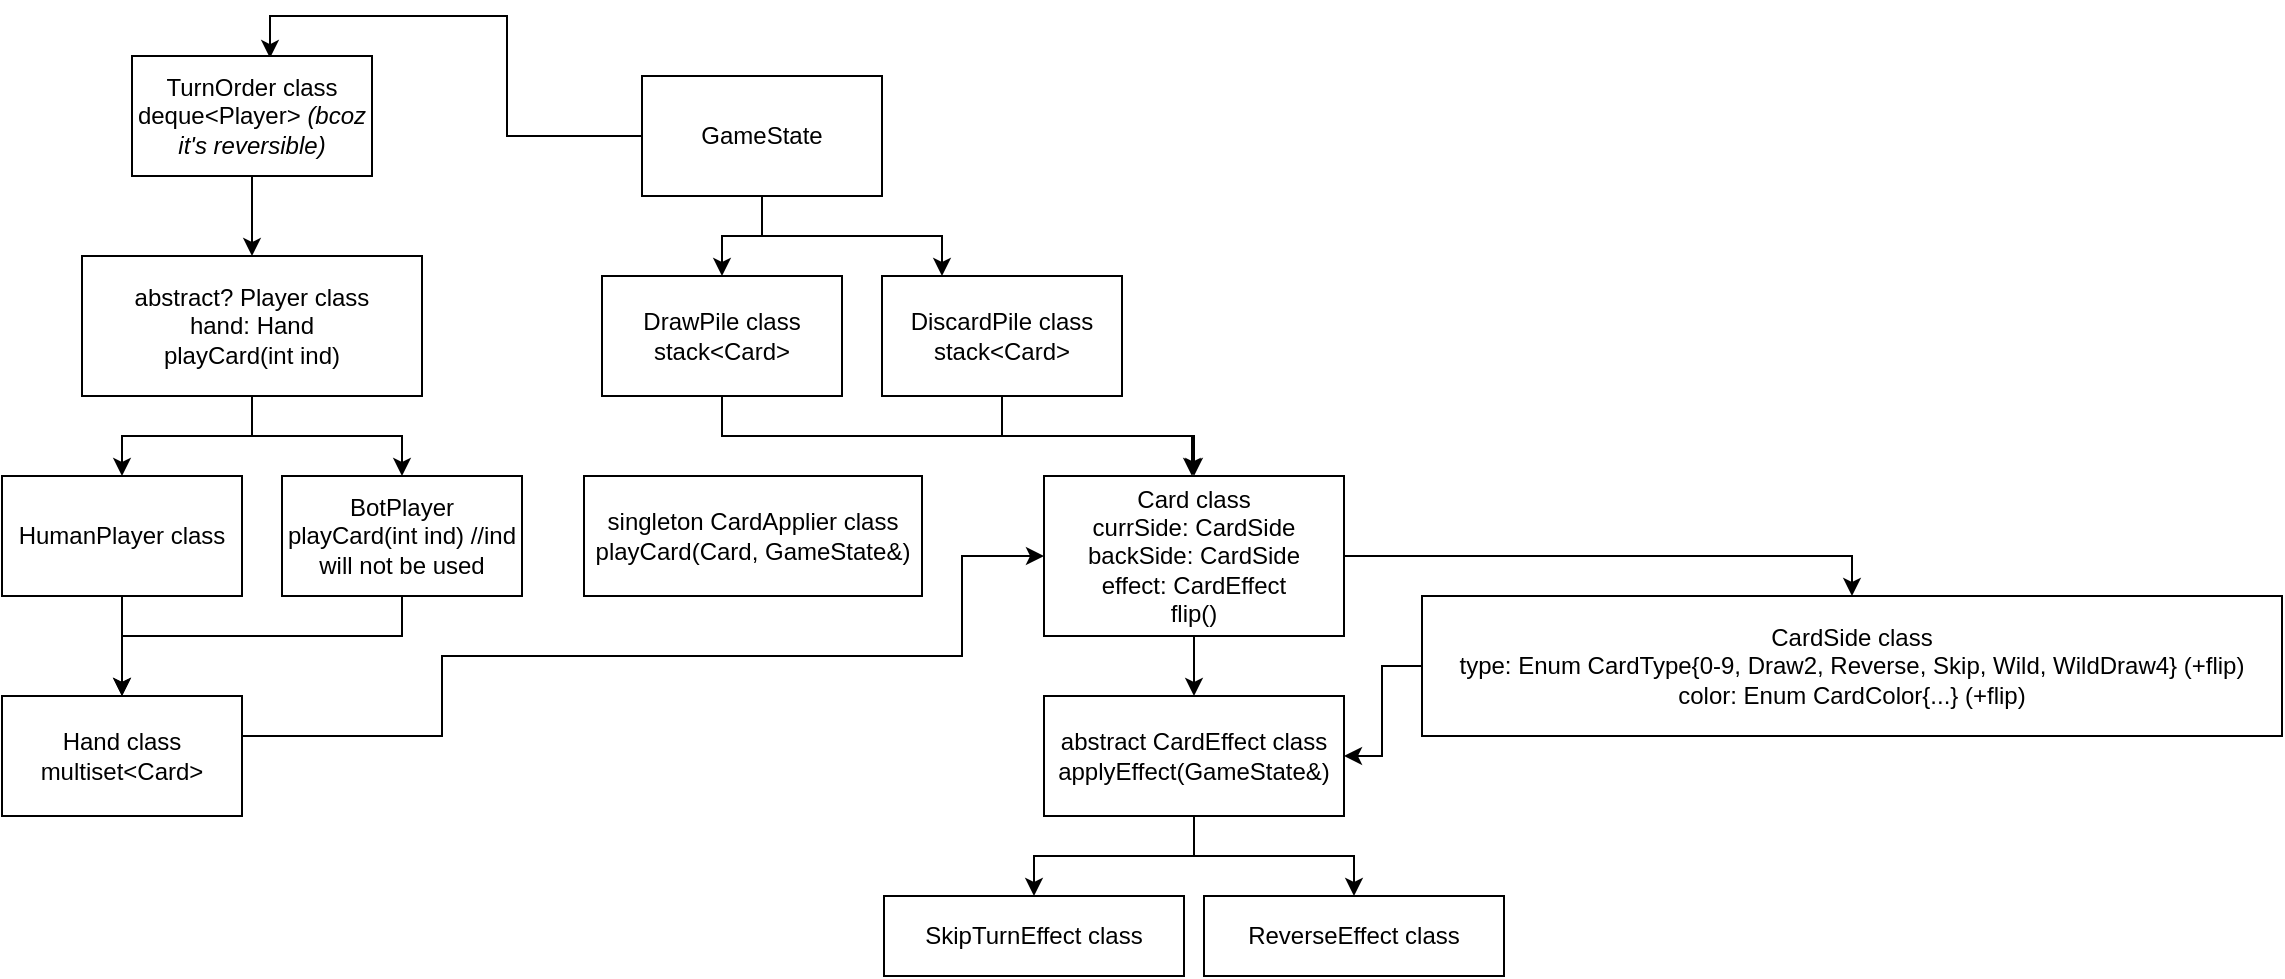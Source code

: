 <mxfile version="22.1.3" type="github">
  <diagram name="Page-1" id="uRHE72ZGrTwrVCCyfpTb">
    <mxGraphModel dx="1434" dy="1911" grid="1" gridSize="10" guides="1" tooltips="1" connect="1" arrows="1" fold="1" page="1" pageScale="1" pageWidth="850" pageHeight="1100" math="0" shadow="0">
      <root>
        <mxCell id="0" />
        <mxCell id="1" parent="0" />
        <mxCell id="Htw38UbW4cMCED8sRSsI-21" style="edgeStyle=orthogonalEdgeStyle;rounded=0;orthogonalLoop=1;jettySize=auto;html=1;entryX=0.575;entryY=0.017;entryDx=0;entryDy=0;entryPerimeter=0;" parent="1" source="Htw38UbW4cMCED8sRSsI-1" target="Htw38UbW4cMCED8sRSsI-18" edge="1">
          <mxGeometry relative="1" as="geometry" />
        </mxCell>
        <mxCell id="Htw38UbW4cMCED8sRSsI-41" style="edgeStyle=orthogonalEdgeStyle;rounded=0;orthogonalLoop=1;jettySize=auto;html=1;" parent="1" source="Htw38UbW4cMCED8sRSsI-1" target="Htw38UbW4cMCED8sRSsI-5" edge="1">
          <mxGeometry relative="1" as="geometry" />
        </mxCell>
        <mxCell id="Htw38UbW4cMCED8sRSsI-52" style="edgeStyle=orthogonalEdgeStyle;rounded=0;orthogonalLoop=1;jettySize=auto;html=1;entryX=0.25;entryY=0;entryDx=0;entryDy=0;" parent="1" source="Htw38UbW4cMCED8sRSsI-1" target="Htw38UbW4cMCED8sRSsI-16" edge="1">
          <mxGeometry relative="1" as="geometry" />
        </mxCell>
        <mxCell id="Htw38UbW4cMCED8sRSsI-1" value="GameState" style="rounded=0;whiteSpace=wrap;html=1;" parent="1" vertex="1">
          <mxGeometry x="360" y="30" width="120" height="60" as="geometry" />
        </mxCell>
        <mxCell id="pOPxgLZI2hBHOR72AEu_-9" style="edgeStyle=orthogonalEdgeStyle;rounded=0;orthogonalLoop=1;jettySize=auto;html=1;" parent="1" source="Htw38UbW4cMCED8sRSsI-2" target="vxuCkzHxp4fSkfn-FGB5-1" edge="1">
          <mxGeometry relative="1" as="geometry" />
        </mxCell>
        <mxCell id="pOPxgLZI2hBHOR72AEu_-10" style="edgeStyle=orthogonalEdgeStyle;rounded=0;orthogonalLoop=1;jettySize=auto;html=1;" parent="1" source="Htw38UbW4cMCED8sRSsI-2" target="vxuCkzHxp4fSkfn-FGB5-2" edge="1">
          <mxGeometry relative="1" as="geometry" />
        </mxCell>
        <mxCell id="Htw38UbW4cMCED8sRSsI-2" value="&lt;div&gt;abstract? Player class&lt;br&gt;&lt;/div&gt;&lt;div&gt;hand: Hand&lt;/div&gt;&lt;div&gt;playCard(int ind)&lt;/div&gt;" style="rounded=0;whiteSpace=wrap;html=1;" parent="1" vertex="1">
          <mxGeometry x="80" y="120" width="170" height="70" as="geometry" />
        </mxCell>
        <mxCell id="pOPxgLZI2hBHOR72AEu_-15" style="edgeStyle=orthogonalEdgeStyle;rounded=0;orthogonalLoop=1;jettySize=auto;html=1;" parent="1" source="Htw38UbW4cMCED8sRSsI-5" target="Htw38UbW4cMCED8sRSsI-6" edge="1">
          <mxGeometry relative="1" as="geometry">
            <Array as="points">
              <mxPoint x="400" y="210" />
              <mxPoint x="635" y="210" />
            </Array>
          </mxGeometry>
        </mxCell>
        <mxCell id="Htw38UbW4cMCED8sRSsI-5" value="&lt;div&gt;DrawPile class&lt;br&gt;&lt;/div&gt;&lt;div&gt;stack&amp;lt;Card&amp;gt;&lt;br&gt;&lt;/div&gt;" style="rounded=0;whiteSpace=wrap;html=1;" parent="1" vertex="1">
          <mxGeometry x="340" y="130" width="120" height="60" as="geometry" />
        </mxCell>
        <mxCell id="Htw38UbW4cMCED8sRSsI-20" style="edgeStyle=orthogonalEdgeStyle;rounded=0;orthogonalLoop=1;jettySize=auto;html=1;entryX=0.5;entryY=0;entryDx=0;entryDy=0;" parent="1" source="Htw38UbW4cMCED8sRSsI-6" target="Htw38UbW4cMCED8sRSsI-19" edge="1">
          <mxGeometry relative="1" as="geometry" />
        </mxCell>
        <mxCell id="pOPxgLZI2hBHOR72AEu_-16" style="edgeStyle=orthogonalEdgeStyle;rounded=0;orthogonalLoop=1;jettySize=auto;html=1;" parent="1" source="Htw38UbW4cMCED8sRSsI-6" target="vxuCkzHxp4fSkfn-FGB5-14" edge="1">
          <mxGeometry relative="1" as="geometry" />
        </mxCell>
        <mxCell id="Htw38UbW4cMCED8sRSsI-6" value="&lt;div&gt;Card class&lt;/div&gt;&lt;div&gt;currSide: CardSide&lt;/div&gt;&lt;div&gt;backSide: CardSide&lt;/div&gt;&lt;div&gt;effect: CardEffect&lt;br&gt;&lt;/div&gt;&lt;div&gt;flip()&lt;br&gt;&lt;/div&gt;" style="rounded=0;whiteSpace=wrap;html=1;" parent="1" vertex="1">
          <mxGeometry x="561" y="230" width="150" height="80" as="geometry" />
        </mxCell>
        <mxCell id="vxuCkzHxp4fSkfn-FGB5-13" style="edgeStyle=orthogonalEdgeStyle;rounded=0;orthogonalLoop=1;jettySize=auto;html=1;entryX=0;entryY=0.5;entryDx=0;entryDy=0;" parent="1" target="Htw38UbW4cMCED8sRSsI-6" edge="1">
          <mxGeometry relative="1" as="geometry">
            <mxPoint x="160" y="380" as="sourcePoint" />
            <mxPoint x="325" y="340" as="targetPoint" />
            <Array as="points">
              <mxPoint x="160" y="360" />
              <mxPoint x="260" y="360" />
              <mxPoint x="260" y="320" />
              <mxPoint x="520" y="320" />
              <mxPoint x="520" y="270" />
            </Array>
          </mxGeometry>
        </mxCell>
        <mxCell id="Htw38UbW4cMCED8sRSsI-15" value="&lt;div&gt;Hand class&lt;br&gt;&lt;/div&gt;&lt;div&gt;multiset&amp;lt;Card&amp;gt;&lt;br&gt;&lt;/div&gt;" style="rounded=0;whiteSpace=wrap;html=1;" parent="1" vertex="1">
          <mxGeometry x="40" y="340" width="120" height="60" as="geometry" />
        </mxCell>
        <mxCell id="pOPxgLZI2hBHOR72AEu_-14" style="edgeStyle=orthogonalEdgeStyle;rounded=0;orthogonalLoop=1;jettySize=auto;html=1;" parent="1" source="Htw38UbW4cMCED8sRSsI-16" target="Htw38UbW4cMCED8sRSsI-6" edge="1">
          <mxGeometry relative="1" as="geometry" />
        </mxCell>
        <mxCell id="Htw38UbW4cMCED8sRSsI-16" value="&lt;div&gt;DiscardPile class&lt;br&gt;&lt;/div&gt;&lt;div&gt;stack&amp;lt;Card&amp;gt;&lt;br&gt;&lt;/div&gt;" style="rounded=0;whiteSpace=wrap;html=1;" parent="1" vertex="1">
          <mxGeometry x="480" y="130" width="120" height="60" as="geometry" />
        </mxCell>
        <mxCell id="wfIfMz2ZM5CQok1hQcsr-1" style="edgeStyle=orthogonalEdgeStyle;rounded=0;orthogonalLoop=1;jettySize=auto;html=1;" edge="1" parent="1" source="Htw38UbW4cMCED8sRSsI-19" target="vxuCkzHxp4fSkfn-FGB5-14">
          <mxGeometry relative="1" as="geometry" />
        </mxCell>
        <mxCell id="Htw38UbW4cMCED8sRSsI-19" value="&lt;div&gt;CardSide class&lt;/div&gt;&lt;div&gt;type: Enum CardType{0-9, Draw2, Reverse, Skip, Wild, WildDraw4} (+flip)&lt;br&gt;&lt;/div&gt;&lt;div&gt;color: Enum CardColor{...} (+flip)&lt;/div&gt;" style="rounded=0;whiteSpace=wrap;html=1;" parent="1" vertex="1">
          <mxGeometry x="750" y="290" width="430" height="70" as="geometry" />
        </mxCell>
        <mxCell id="vxuCkzHxp4fSkfn-FGB5-11" style="edgeStyle=orthogonalEdgeStyle;rounded=0;orthogonalLoop=1;jettySize=auto;html=1;" parent="1" source="vxuCkzHxp4fSkfn-FGB5-1" target="Htw38UbW4cMCED8sRSsI-15" edge="1">
          <mxGeometry relative="1" as="geometry" />
        </mxCell>
        <mxCell id="vxuCkzHxp4fSkfn-FGB5-1" value="&lt;div&gt;HumanPlayer class&lt;br&gt;&lt;/div&gt;" style="rounded=0;whiteSpace=wrap;html=1;" parent="1" vertex="1">
          <mxGeometry x="40" y="230" width="120" height="60" as="geometry" />
        </mxCell>
        <mxCell id="vxuCkzHxp4fSkfn-FGB5-12" style="edgeStyle=orthogonalEdgeStyle;rounded=0;orthogonalLoop=1;jettySize=auto;html=1;entryX=0.5;entryY=0;entryDx=0;entryDy=0;" parent="1" source="vxuCkzHxp4fSkfn-FGB5-2" target="Htw38UbW4cMCED8sRSsI-15" edge="1">
          <mxGeometry relative="1" as="geometry">
            <Array as="points">
              <mxPoint x="240" y="310" />
              <mxPoint x="100" y="310" />
            </Array>
          </mxGeometry>
        </mxCell>
        <mxCell id="vxuCkzHxp4fSkfn-FGB5-2" value="&lt;div&gt;BotPlayer&lt;/div&gt;&lt;div&gt;&lt;div&gt;playCard(int ind) //ind will not be used&lt;/div&gt;&lt;/div&gt;" style="rounded=0;whiteSpace=wrap;html=1;" parent="1" vertex="1">
          <mxGeometry x="180" y="230" width="120" height="60" as="geometry" />
        </mxCell>
        <mxCell id="vxuCkzHxp4fSkfn-FGB5-16" style="edgeStyle=orthogonalEdgeStyle;rounded=0;orthogonalLoop=1;jettySize=auto;html=1;entryX=0.5;entryY=0;entryDx=0;entryDy=0;" parent="1" source="vxuCkzHxp4fSkfn-FGB5-14" target="vxuCkzHxp4fSkfn-FGB5-15" edge="1">
          <mxGeometry relative="1" as="geometry" />
        </mxCell>
        <mxCell id="pOPxgLZI2hBHOR72AEu_-18" style="edgeStyle=orthogonalEdgeStyle;rounded=0;orthogonalLoop=1;jettySize=auto;html=1;" parent="1" source="vxuCkzHxp4fSkfn-FGB5-14" target="pOPxgLZI2hBHOR72AEu_-17" edge="1">
          <mxGeometry relative="1" as="geometry" />
        </mxCell>
        <mxCell id="vxuCkzHxp4fSkfn-FGB5-14" value="&lt;div&gt;abstract CardEffect class&lt;/div&gt;applyEffect(GameState&amp;amp;)" style="rounded=0;whiteSpace=wrap;html=1;" parent="1" vertex="1">
          <mxGeometry x="561" y="340" width="150" height="60" as="geometry" />
        </mxCell>
        <mxCell id="vxuCkzHxp4fSkfn-FGB5-15" value="&lt;div&gt;SkipTurnEffect class&lt;/div&gt;" style="rounded=0;whiteSpace=wrap;html=1;" parent="1" vertex="1">
          <mxGeometry x="481" y="440" width="150" height="40" as="geometry" />
        </mxCell>
        <mxCell id="pOPxgLZI2hBHOR72AEu_-1" value="singleton CardApplier class&lt;br&gt;&lt;div&gt;playCard(Card, GameState&amp;amp;)&lt;/div&gt;" style="rounded=0;whiteSpace=wrap;html=1;" parent="1" vertex="1">
          <mxGeometry x="331" y="230" width="169" height="60" as="geometry" />
        </mxCell>
        <mxCell id="pOPxgLZI2hBHOR72AEu_-3" style="edgeStyle=orthogonalEdgeStyle;rounded=0;orthogonalLoop=1;jettySize=auto;html=1;" parent="1" source="Htw38UbW4cMCED8sRSsI-18" target="Htw38UbW4cMCED8sRSsI-2" edge="1">
          <mxGeometry relative="1" as="geometry" />
        </mxCell>
        <mxCell id="Htw38UbW4cMCED8sRSsI-18" value="&lt;div&gt;TurnOrder class&lt;br&gt;&lt;/div&gt;&lt;div&gt;deque&amp;lt;Player&amp;gt; &lt;i&gt;(bcoz it&#39;s reversible)&lt;/i&gt;&lt;br&gt;&lt;/div&gt;" style="rounded=0;whiteSpace=wrap;html=1;" parent="1" vertex="1">
          <mxGeometry x="105" y="20" width="120" height="60" as="geometry" />
        </mxCell>
        <mxCell id="pOPxgLZI2hBHOR72AEu_-17" value="ReverseEffect class" style="rounded=0;whiteSpace=wrap;html=1;" parent="1" vertex="1">
          <mxGeometry x="641" y="440" width="150" height="40" as="geometry" />
        </mxCell>
      </root>
    </mxGraphModel>
  </diagram>
</mxfile>
